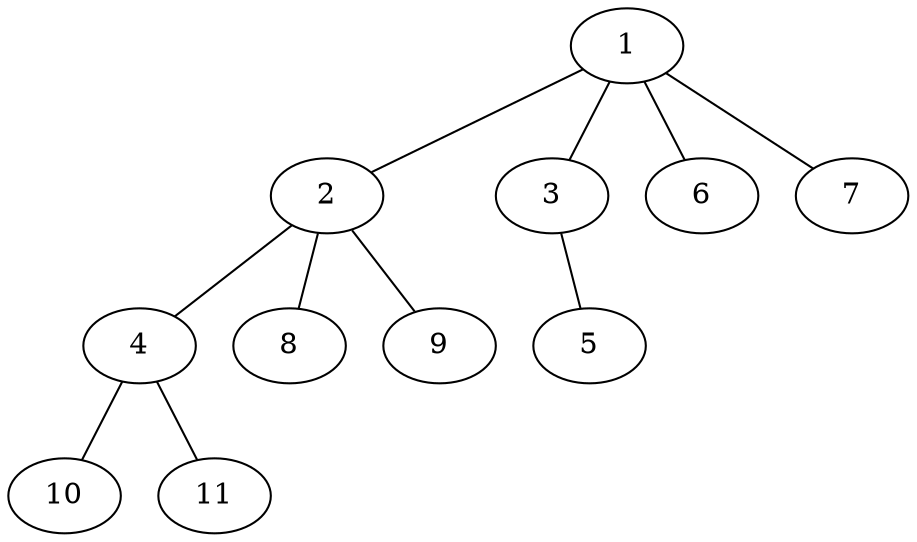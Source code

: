 graph molecule_3608 {
	1	 [chem=C];
	2	 [chem=C];
	1 -- 2	 [valence=1];
	3	 [chem=C];
	1 -- 3	 [valence=1];
	6	 [chem=H];
	1 -- 6	 [valence=1];
	7	 [chem=H];
	1 -- 7	 [valence=1];
	4	 [chem=N];
	2 -- 4	 [valence=1];
	8	 [chem=H];
	2 -- 8	 [valence=1];
	9	 [chem=H];
	2 -- 9	 [valence=1];
	5	 [chem=N];
	3 -- 5	 [valence=3];
	10	 [chem=H];
	4 -- 10	 [valence=1];
	11	 [chem=H];
	4 -- 11	 [valence=1];
}

